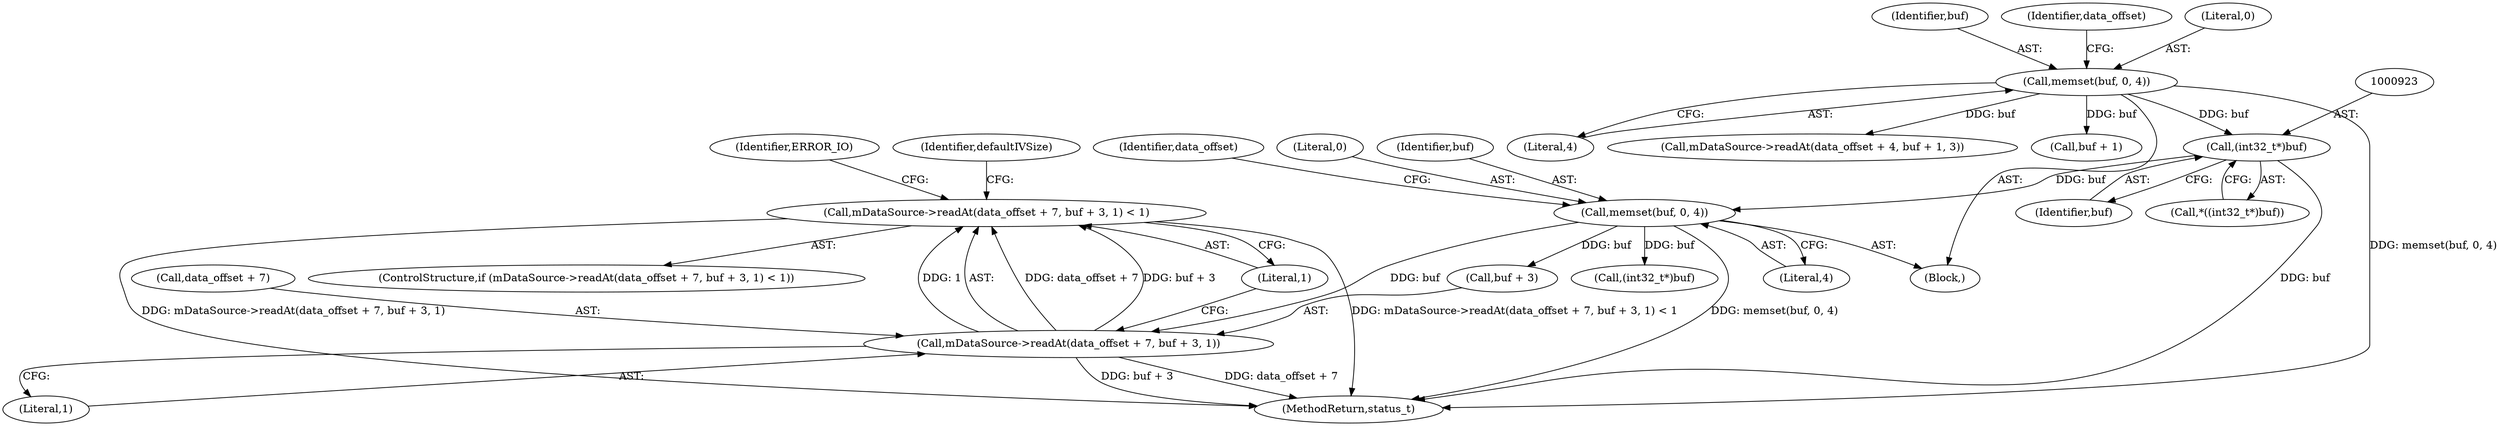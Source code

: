 digraph "0_Android_e7142a0703bc93f75e213e96ebc19000022afed9@API" {
"1000937" [label="(Call,mDataSource->readAt(data_offset + 7, buf + 3, 1) < 1)"];
"1000938" [label="(Call,mDataSource->readAt(data_offset + 7, buf + 3, 1))"];
"1000932" [label="(Call,memset(buf, 0, 4))"];
"1000922" [label="(Call,(int32_t*)buf)"];
"1000899" [label="(Call,memset(buf, 0, 4))"];
"1000932" [label="(Call,memset(buf, 0, 4))"];
"1000902" [label="(Literal,4)"];
"1000922" [label="(Call,(int32_t*)buf)"];
"1000952" [label="(Identifier,defaultIVSize)"];
"1000905" [label="(Call,mDataSource->readAt(data_offset + 4, buf + 1, 3))"];
"1000939" [label="(Call,data_offset + 7)"];
"1000899" [label="(Call,memset(buf, 0, 4))"];
"1000936" [label="(ControlStructure,if (mDataSource->readAt(data_offset + 7, buf + 3, 1) < 1))"];
"1000935" [label="(Literal,4)"];
"1000942" [label="(Call,buf + 3)"];
"1000938" [label="(Call,mDataSource->readAt(data_offset + 7, buf + 3, 1))"];
"1000909" [label="(Call,buf + 1)"];
"1000900" [label="(Identifier,buf)"];
"1000933" [label="(Identifier,buf)"];
"1000955" [label="(Call,(int32_t*)buf)"];
"1000924" [label="(Identifier,buf)"];
"1000940" [label="(Identifier,data_offset)"];
"1003275" [label="(MethodReturn,status_t)"];
"1000921" [label="(Call,*((int32_t*)buf))"];
"1000886" [label="(Block,)"];
"1000937" [label="(Call,mDataSource->readAt(data_offset + 7, buf + 3, 1) < 1)"];
"1000907" [label="(Identifier,data_offset)"];
"1000946" [label="(Literal,1)"];
"1000945" [label="(Literal,1)"];
"1000949" [label="(Identifier,ERROR_IO)"];
"1000934" [label="(Literal,0)"];
"1000901" [label="(Literal,0)"];
"1000937" -> "1000936"  [label="AST: "];
"1000937" -> "1000946"  [label="CFG: "];
"1000938" -> "1000937"  [label="AST: "];
"1000946" -> "1000937"  [label="AST: "];
"1000949" -> "1000937"  [label="CFG: "];
"1000952" -> "1000937"  [label="CFG: "];
"1000937" -> "1003275"  [label="DDG: mDataSource->readAt(data_offset + 7, buf + 3, 1) < 1"];
"1000937" -> "1003275"  [label="DDG: mDataSource->readAt(data_offset + 7, buf + 3, 1)"];
"1000938" -> "1000937"  [label="DDG: data_offset + 7"];
"1000938" -> "1000937"  [label="DDG: buf + 3"];
"1000938" -> "1000937"  [label="DDG: 1"];
"1000938" -> "1000945"  [label="CFG: "];
"1000939" -> "1000938"  [label="AST: "];
"1000942" -> "1000938"  [label="AST: "];
"1000945" -> "1000938"  [label="AST: "];
"1000946" -> "1000938"  [label="CFG: "];
"1000938" -> "1003275"  [label="DDG: data_offset + 7"];
"1000938" -> "1003275"  [label="DDG: buf + 3"];
"1000932" -> "1000938"  [label="DDG: buf"];
"1000932" -> "1000886"  [label="AST: "];
"1000932" -> "1000935"  [label="CFG: "];
"1000933" -> "1000932"  [label="AST: "];
"1000934" -> "1000932"  [label="AST: "];
"1000935" -> "1000932"  [label="AST: "];
"1000940" -> "1000932"  [label="CFG: "];
"1000932" -> "1003275"  [label="DDG: memset(buf, 0, 4)"];
"1000922" -> "1000932"  [label="DDG: buf"];
"1000932" -> "1000942"  [label="DDG: buf"];
"1000932" -> "1000955"  [label="DDG: buf"];
"1000922" -> "1000921"  [label="AST: "];
"1000922" -> "1000924"  [label="CFG: "];
"1000923" -> "1000922"  [label="AST: "];
"1000924" -> "1000922"  [label="AST: "];
"1000921" -> "1000922"  [label="CFG: "];
"1000922" -> "1003275"  [label="DDG: buf"];
"1000899" -> "1000922"  [label="DDG: buf"];
"1000899" -> "1000886"  [label="AST: "];
"1000899" -> "1000902"  [label="CFG: "];
"1000900" -> "1000899"  [label="AST: "];
"1000901" -> "1000899"  [label="AST: "];
"1000902" -> "1000899"  [label="AST: "];
"1000907" -> "1000899"  [label="CFG: "];
"1000899" -> "1003275"  [label="DDG: memset(buf, 0, 4)"];
"1000899" -> "1000905"  [label="DDG: buf"];
"1000899" -> "1000909"  [label="DDG: buf"];
}
